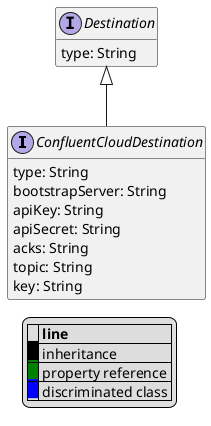 @startuml

hide empty fields
hide empty methods
legend
|= |= line |
|<back:black>   </back>| inheritance |
|<back:green>   </back>| property reference |
|<back:blue>   </back>| discriminated class |
endlegend
interface ConfluentCloudDestination [[ConfluentCloudDestination.svg]] extends Destination {
    type: String
    bootstrapServer: String
    apiKey: String
    apiSecret: String
    acks: String
    topic: String
    key: String
}
interface Destination [[Destination.svg]]  {
    type: String
}





@enduml
